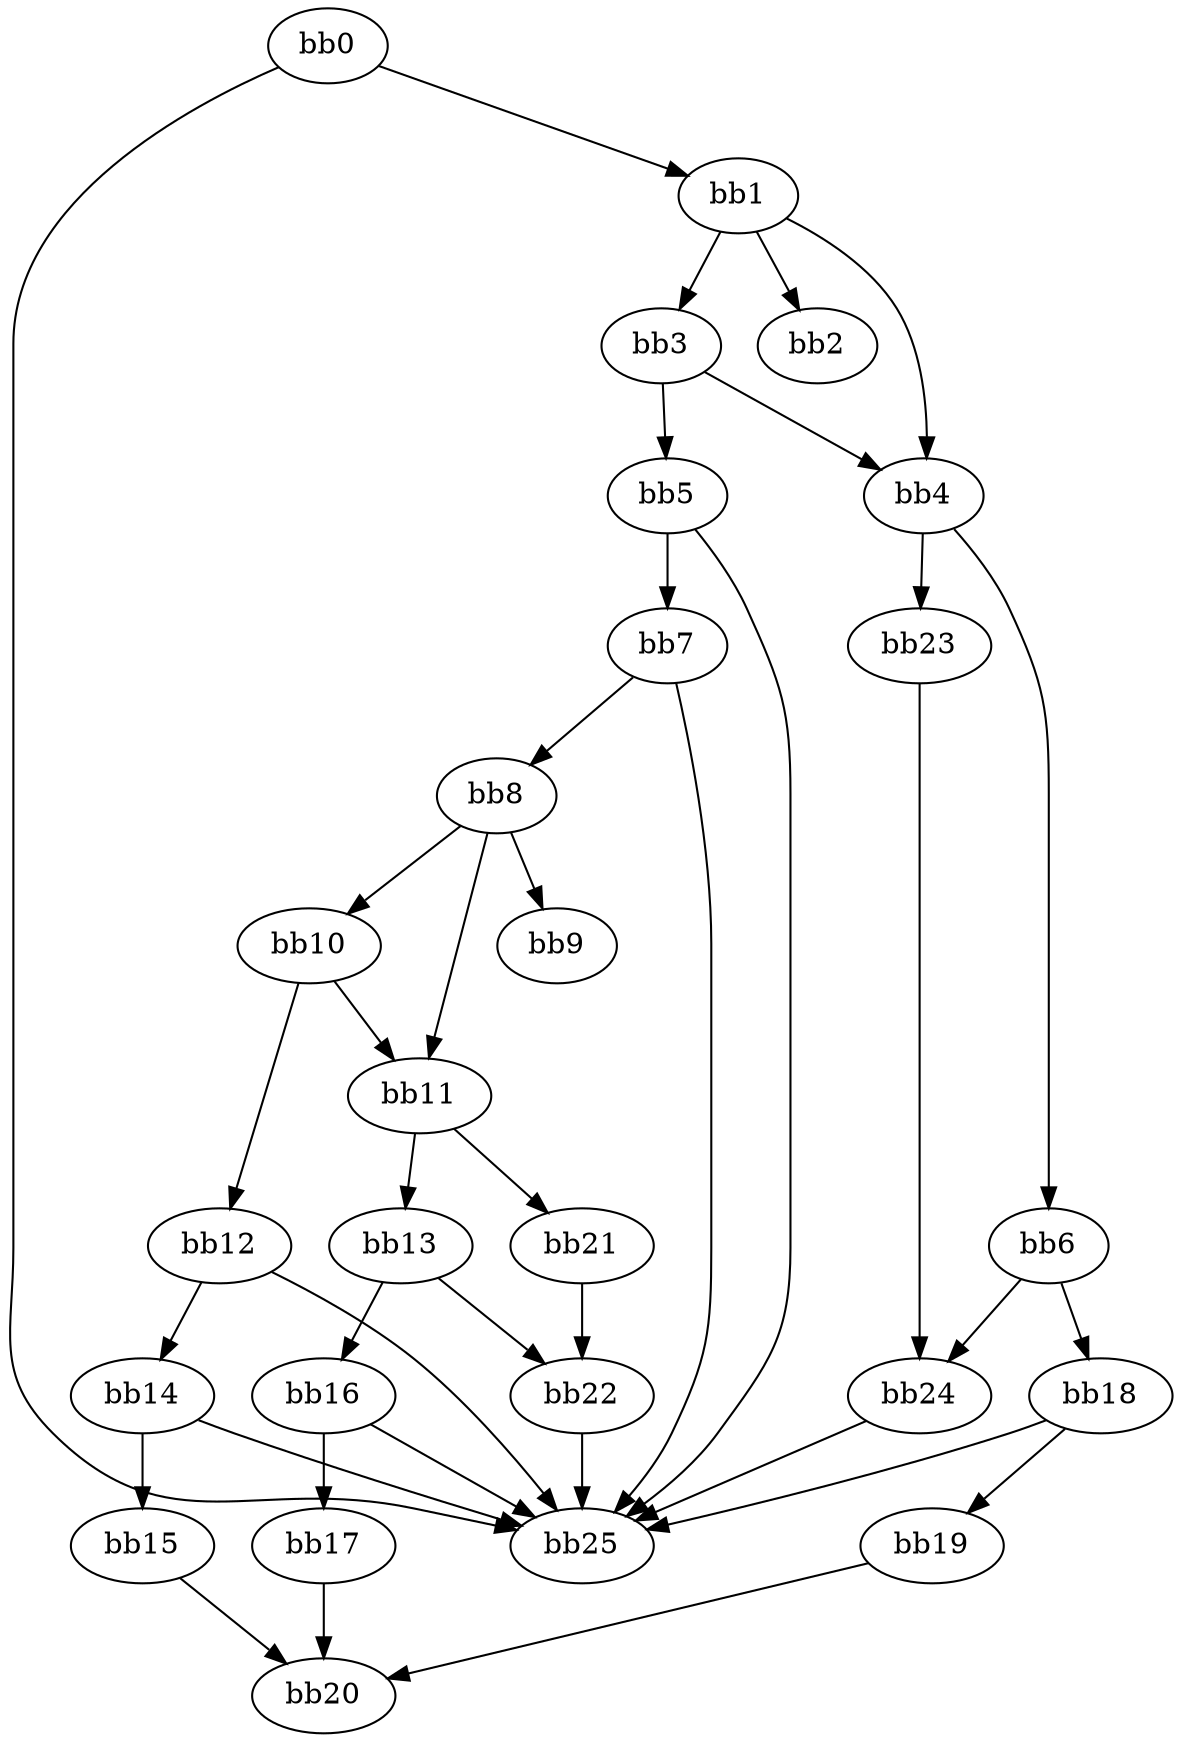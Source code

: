 digraph {
    0 [ label = "bb0\l" ]
    1 [ label = "bb1\l" ]
    2 [ label = "bb2\l" ]
    3 [ label = "bb3\l" ]
    4 [ label = "bb4\l" ]
    5 [ label = "bb5\l" ]
    6 [ label = "bb6\l" ]
    7 [ label = "bb7\l" ]
    8 [ label = "bb8\l" ]
    9 [ label = "bb9\l" ]
    10 [ label = "bb10\l" ]
    11 [ label = "bb11\l" ]
    12 [ label = "bb12\l" ]
    13 [ label = "bb13\l" ]
    14 [ label = "bb14\l" ]
    15 [ label = "bb15\l" ]
    16 [ label = "bb16\l" ]
    17 [ label = "bb17\l" ]
    18 [ label = "bb18\l" ]
    19 [ label = "bb19\l" ]
    20 [ label = "bb20\l" ]
    21 [ label = "bb21\l" ]
    22 [ label = "bb22\l" ]
    23 [ label = "bb23\l" ]
    24 [ label = "bb24\l" ]
    25 [ label = "bb25\l" ]
    0 -> 1 [ ]
    0 -> 25 [ ]
    1 -> 2 [ ]
    1 -> 3 [ ]
    1 -> 4 [ ]
    3 -> 4 [ ]
    3 -> 5 [ ]
    4 -> 6 [ ]
    4 -> 23 [ ]
    5 -> 7 [ ]
    5 -> 25 [ ]
    6 -> 18 [ ]
    6 -> 24 [ ]
    7 -> 8 [ ]
    7 -> 25 [ ]
    8 -> 9 [ ]
    8 -> 10 [ ]
    8 -> 11 [ ]
    10 -> 11 [ ]
    10 -> 12 [ ]
    11 -> 13 [ ]
    11 -> 21 [ ]
    12 -> 14 [ ]
    12 -> 25 [ ]
    13 -> 16 [ ]
    13 -> 22 [ ]
    14 -> 15 [ ]
    14 -> 25 [ ]
    15 -> 20 [ ]
    16 -> 17 [ ]
    16 -> 25 [ ]
    17 -> 20 [ ]
    18 -> 19 [ ]
    18 -> 25 [ ]
    19 -> 20 [ ]
    21 -> 22 [ ]
    22 -> 25 [ ]
    23 -> 24 [ ]
    24 -> 25 [ ]
}

